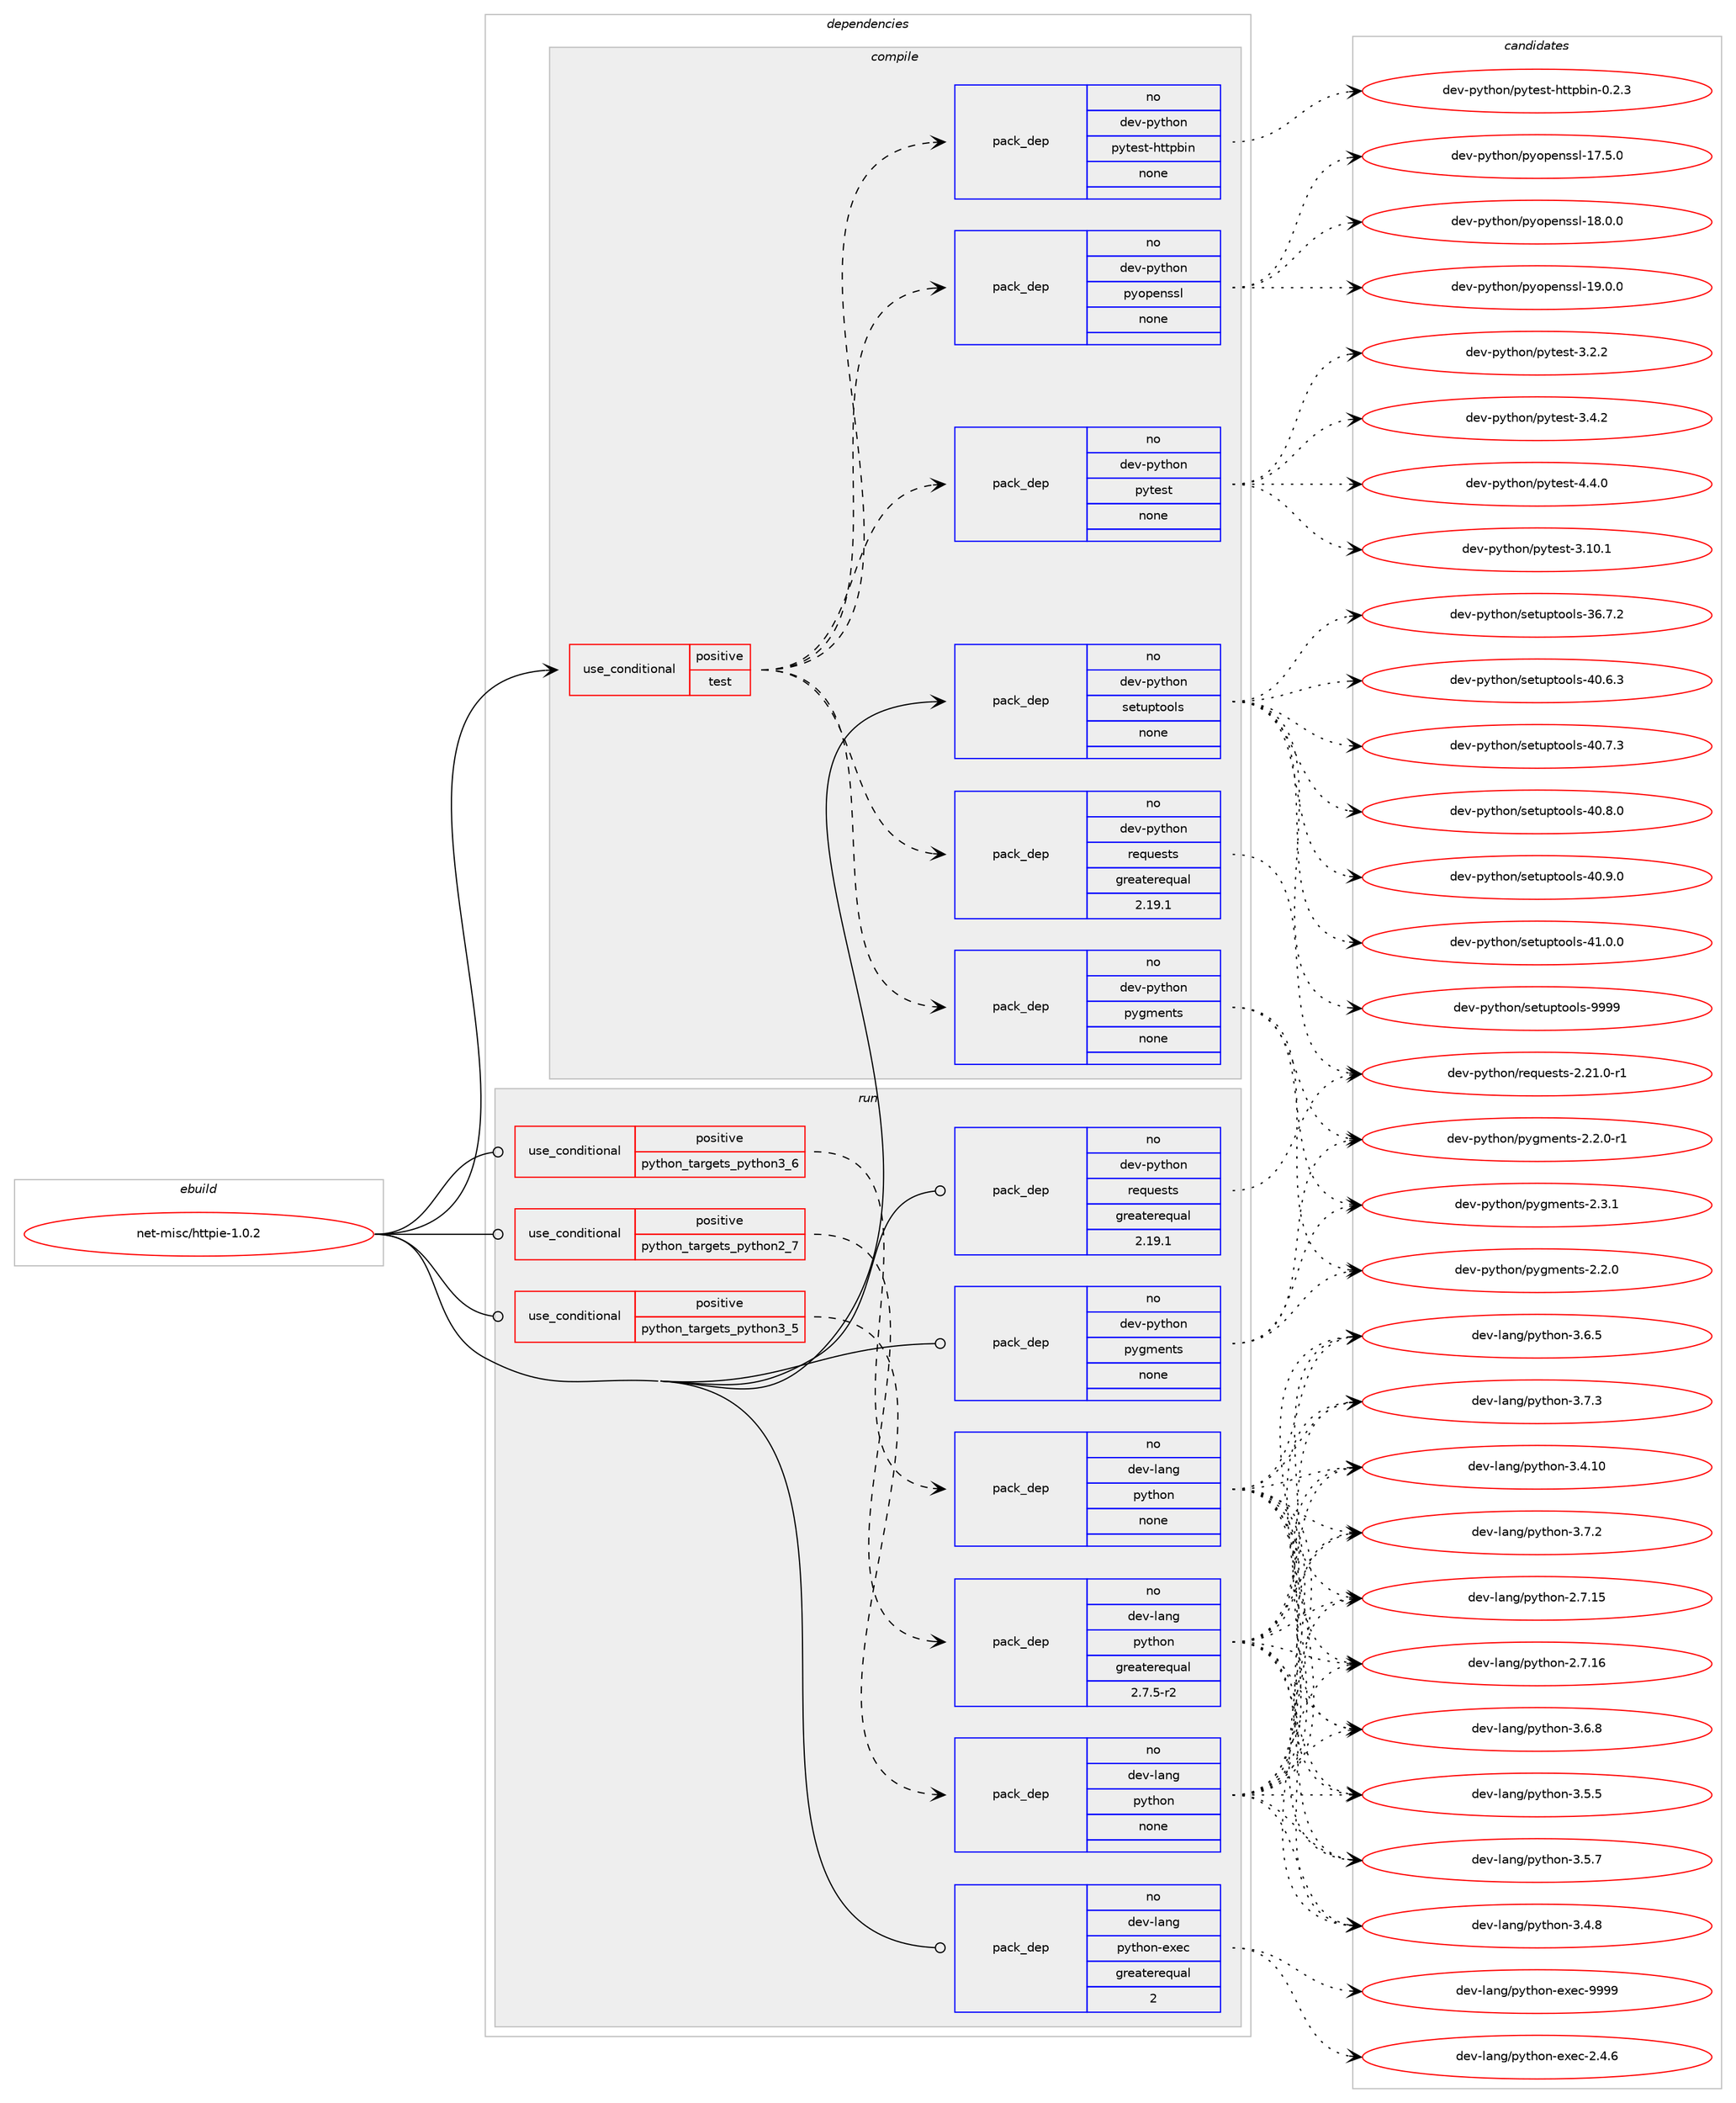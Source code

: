 digraph prolog {

# *************
# Graph options
# *************

newrank=true;
concentrate=true;
compound=true;
graph [rankdir=LR,fontname=Helvetica,fontsize=10,ranksep=1.5];#, ranksep=2.5, nodesep=0.2];
edge  [arrowhead=vee];
node  [fontname=Helvetica,fontsize=10];

# **********
# The ebuild
# **********

subgraph cluster_leftcol {
color=gray;
rank=same;
label=<<i>ebuild</i>>;
id [label="net-misc/httpie-1.0.2", color=red, width=4, href="../net-misc/httpie-1.0.2.svg"];
}

# ****************
# The dependencies
# ****************

subgraph cluster_midcol {
color=gray;
label=<<i>dependencies</i>>;
subgraph cluster_compile {
fillcolor="#eeeeee";
style=filled;
label=<<i>compile</i>>;
subgraph cond918 {
dependency3776 [label=<<TABLE BORDER="0" CELLBORDER="1" CELLSPACING="0" CELLPADDING="4"><TR><TD ROWSPAN="3" CELLPADDING="10">use_conditional</TD></TR><TR><TD>positive</TD></TR><TR><TD>test</TD></TR></TABLE>>, shape=none, color=red];
subgraph pack2800 {
dependency3777 [label=<<TABLE BORDER="0" CELLBORDER="1" CELLSPACING="0" CELLPADDING="4" WIDTH="220"><TR><TD ROWSPAN="6" CELLPADDING="30">pack_dep</TD></TR><TR><TD WIDTH="110">no</TD></TR><TR><TD>dev-python</TD></TR><TR><TD>pygments</TD></TR><TR><TD>none</TD></TR><TR><TD></TD></TR></TABLE>>, shape=none, color=blue];
}
dependency3776:e -> dependency3777:w [weight=20,style="dashed",arrowhead="vee"];
subgraph pack2801 {
dependency3778 [label=<<TABLE BORDER="0" CELLBORDER="1" CELLSPACING="0" CELLPADDING="4" WIDTH="220"><TR><TD ROWSPAN="6" CELLPADDING="30">pack_dep</TD></TR><TR><TD WIDTH="110">no</TD></TR><TR><TD>dev-python</TD></TR><TR><TD>requests</TD></TR><TR><TD>greaterequal</TD></TR><TR><TD>2.19.1</TD></TR></TABLE>>, shape=none, color=blue];
}
dependency3776:e -> dependency3778:w [weight=20,style="dashed",arrowhead="vee"];
subgraph pack2802 {
dependency3779 [label=<<TABLE BORDER="0" CELLBORDER="1" CELLSPACING="0" CELLPADDING="4" WIDTH="220"><TR><TD ROWSPAN="6" CELLPADDING="30">pack_dep</TD></TR><TR><TD WIDTH="110">no</TD></TR><TR><TD>dev-python</TD></TR><TR><TD>pyopenssl</TD></TR><TR><TD>none</TD></TR><TR><TD></TD></TR></TABLE>>, shape=none, color=blue];
}
dependency3776:e -> dependency3779:w [weight=20,style="dashed",arrowhead="vee"];
subgraph pack2803 {
dependency3780 [label=<<TABLE BORDER="0" CELLBORDER="1" CELLSPACING="0" CELLPADDING="4" WIDTH="220"><TR><TD ROWSPAN="6" CELLPADDING="30">pack_dep</TD></TR><TR><TD WIDTH="110">no</TD></TR><TR><TD>dev-python</TD></TR><TR><TD>pytest-httpbin</TD></TR><TR><TD>none</TD></TR><TR><TD></TD></TR></TABLE>>, shape=none, color=blue];
}
dependency3776:e -> dependency3780:w [weight=20,style="dashed",arrowhead="vee"];
subgraph pack2804 {
dependency3781 [label=<<TABLE BORDER="0" CELLBORDER="1" CELLSPACING="0" CELLPADDING="4" WIDTH="220"><TR><TD ROWSPAN="6" CELLPADDING="30">pack_dep</TD></TR><TR><TD WIDTH="110">no</TD></TR><TR><TD>dev-python</TD></TR><TR><TD>pytest</TD></TR><TR><TD>none</TD></TR><TR><TD></TD></TR></TABLE>>, shape=none, color=blue];
}
dependency3776:e -> dependency3781:w [weight=20,style="dashed",arrowhead="vee"];
}
id:e -> dependency3776:w [weight=20,style="solid",arrowhead="vee"];
subgraph pack2805 {
dependency3782 [label=<<TABLE BORDER="0" CELLBORDER="1" CELLSPACING="0" CELLPADDING="4" WIDTH="220"><TR><TD ROWSPAN="6" CELLPADDING="30">pack_dep</TD></TR><TR><TD WIDTH="110">no</TD></TR><TR><TD>dev-python</TD></TR><TR><TD>setuptools</TD></TR><TR><TD>none</TD></TR><TR><TD></TD></TR></TABLE>>, shape=none, color=blue];
}
id:e -> dependency3782:w [weight=20,style="solid",arrowhead="vee"];
}
subgraph cluster_compileandrun {
fillcolor="#eeeeee";
style=filled;
label=<<i>compile and run</i>>;
}
subgraph cluster_run {
fillcolor="#eeeeee";
style=filled;
label=<<i>run</i>>;
subgraph cond919 {
dependency3783 [label=<<TABLE BORDER="0" CELLBORDER="1" CELLSPACING="0" CELLPADDING="4"><TR><TD ROWSPAN="3" CELLPADDING="10">use_conditional</TD></TR><TR><TD>positive</TD></TR><TR><TD>python_targets_python2_7</TD></TR></TABLE>>, shape=none, color=red];
subgraph pack2806 {
dependency3784 [label=<<TABLE BORDER="0" CELLBORDER="1" CELLSPACING="0" CELLPADDING="4" WIDTH="220"><TR><TD ROWSPAN="6" CELLPADDING="30">pack_dep</TD></TR><TR><TD WIDTH="110">no</TD></TR><TR><TD>dev-lang</TD></TR><TR><TD>python</TD></TR><TR><TD>greaterequal</TD></TR><TR><TD>2.7.5-r2</TD></TR></TABLE>>, shape=none, color=blue];
}
dependency3783:e -> dependency3784:w [weight=20,style="dashed",arrowhead="vee"];
}
id:e -> dependency3783:w [weight=20,style="solid",arrowhead="odot"];
subgraph cond920 {
dependency3785 [label=<<TABLE BORDER="0" CELLBORDER="1" CELLSPACING="0" CELLPADDING="4"><TR><TD ROWSPAN="3" CELLPADDING="10">use_conditional</TD></TR><TR><TD>positive</TD></TR><TR><TD>python_targets_python3_5</TD></TR></TABLE>>, shape=none, color=red];
subgraph pack2807 {
dependency3786 [label=<<TABLE BORDER="0" CELLBORDER="1" CELLSPACING="0" CELLPADDING="4" WIDTH="220"><TR><TD ROWSPAN="6" CELLPADDING="30">pack_dep</TD></TR><TR><TD WIDTH="110">no</TD></TR><TR><TD>dev-lang</TD></TR><TR><TD>python</TD></TR><TR><TD>none</TD></TR><TR><TD></TD></TR></TABLE>>, shape=none, color=blue];
}
dependency3785:e -> dependency3786:w [weight=20,style="dashed",arrowhead="vee"];
}
id:e -> dependency3785:w [weight=20,style="solid",arrowhead="odot"];
subgraph cond921 {
dependency3787 [label=<<TABLE BORDER="0" CELLBORDER="1" CELLSPACING="0" CELLPADDING="4"><TR><TD ROWSPAN="3" CELLPADDING="10">use_conditional</TD></TR><TR><TD>positive</TD></TR><TR><TD>python_targets_python3_6</TD></TR></TABLE>>, shape=none, color=red];
subgraph pack2808 {
dependency3788 [label=<<TABLE BORDER="0" CELLBORDER="1" CELLSPACING="0" CELLPADDING="4" WIDTH="220"><TR><TD ROWSPAN="6" CELLPADDING="30">pack_dep</TD></TR><TR><TD WIDTH="110">no</TD></TR><TR><TD>dev-lang</TD></TR><TR><TD>python</TD></TR><TR><TD>none</TD></TR><TR><TD></TD></TR></TABLE>>, shape=none, color=blue];
}
dependency3787:e -> dependency3788:w [weight=20,style="dashed",arrowhead="vee"];
}
id:e -> dependency3787:w [weight=20,style="solid",arrowhead="odot"];
subgraph pack2809 {
dependency3789 [label=<<TABLE BORDER="0" CELLBORDER="1" CELLSPACING="0" CELLPADDING="4" WIDTH="220"><TR><TD ROWSPAN="6" CELLPADDING="30">pack_dep</TD></TR><TR><TD WIDTH="110">no</TD></TR><TR><TD>dev-lang</TD></TR><TR><TD>python-exec</TD></TR><TR><TD>greaterequal</TD></TR><TR><TD>2</TD></TR></TABLE>>, shape=none, color=blue];
}
id:e -> dependency3789:w [weight=20,style="solid",arrowhead="odot"];
subgraph pack2810 {
dependency3790 [label=<<TABLE BORDER="0" CELLBORDER="1" CELLSPACING="0" CELLPADDING="4" WIDTH="220"><TR><TD ROWSPAN="6" CELLPADDING="30">pack_dep</TD></TR><TR><TD WIDTH="110">no</TD></TR><TR><TD>dev-python</TD></TR><TR><TD>pygments</TD></TR><TR><TD>none</TD></TR><TR><TD></TD></TR></TABLE>>, shape=none, color=blue];
}
id:e -> dependency3790:w [weight=20,style="solid",arrowhead="odot"];
subgraph pack2811 {
dependency3791 [label=<<TABLE BORDER="0" CELLBORDER="1" CELLSPACING="0" CELLPADDING="4" WIDTH="220"><TR><TD ROWSPAN="6" CELLPADDING="30">pack_dep</TD></TR><TR><TD WIDTH="110">no</TD></TR><TR><TD>dev-python</TD></TR><TR><TD>requests</TD></TR><TR><TD>greaterequal</TD></TR><TR><TD>2.19.1</TD></TR></TABLE>>, shape=none, color=blue];
}
id:e -> dependency3791:w [weight=20,style="solid",arrowhead="odot"];
}
}

# **************
# The candidates
# **************

subgraph cluster_choices {
rank=same;
color=gray;
label=<<i>candidates</i>>;

subgraph choice2800 {
color=black;
nodesep=1;
choice1001011184511212111610411111047112121103109101110116115455046504648 [label="dev-python/pygments-2.2.0", color=red, width=4,href="../dev-python/pygments-2.2.0.svg"];
choice10010111845112121116104111110471121211031091011101161154550465046484511449 [label="dev-python/pygments-2.2.0-r1", color=red, width=4,href="../dev-python/pygments-2.2.0-r1.svg"];
choice1001011184511212111610411111047112121103109101110116115455046514649 [label="dev-python/pygments-2.3.1", color=red, width=4,href="../dev-python/pygments-2.3.1.svg"];
dependency3777:e -> choice1001011184511212111610411111047112121103109101110116115455046504648:w [style=dotted,weight="100"];
dependency3777:e -> choice10010111845112121116104111110471121211031091011101161154550465046484511449:w [style=dotted,weight="100"];
dependency3777:e -> choice1001011184511212111610411111047112121103109101110116115455046514649:w [style=dotted,weight="100"];
}
subgraph choice2801 {
color=black;
nodesep=1;
choice1001011184511212111610411111047114101113117101115116115455046504946484511449 [label="dev-python/requests-2.21.0-r1", color=red, width=4,href="../dev-python/requests-2.21.0-r1.svg"];
dependency3778:e -> choice1001011184511212111610411111047114101113117101115116115455046504946484511449:w [style=dotted,weight="100"];
}
subgraph choice2802 {
color=black;
nodesep=1;
choice100101118451121211161041111104711212111111210111011511510845495546534648 [label="dev-python/pyopenssl-17.5.0", color=red, width=4,href="../dev-python/pyopenssl-17.5.0.svg"];
choice100101118451121211161041111104711212111111210111011511510845495646484648 [label="dev-python/pyopenssl-18.0.0", color=red, width=4,href="../dev-python/pyopenssl-18.0.0.svg"];
choice100101118451121211161041111104711212111111210111011511510845495746484648 [label="dev-python/pyopenssl-19.0.0", color=red, width=4,href="../dev-python/pyopenssl-19.0.0.svg"];
dependency3779:e -> choice100101118451121211161041111104711212111111210111011511510845495546534648:w [style=dotted,weight="100"];
dependency3779:e -> choice100101118451121211161041111104711212111111210111011511510845495646484648:w [style=dotted,weight="100"];
dependency3779:e -> choice100101118451121211161041111104711212111111210111011511510845495746484648:w [style=dotted,weight="100"];
}
subgraph choice2803 {
color=black;
nodesep=1;
choice10010111845112121116104111110471121211161011151164510411611611298105110454846504651 [label="dev-python/pytest-httpbin-0.2.3", color=red, width=4,href="../dev-python/pytest-httpbin-0.2.3.svg"];
dependency3780:e -> choice10010111845112121116104111110471121211161011151164510411611611298105110454846504651:w [style=dotted,weight="100"];
}
subgraph choice2804 {
color=black;
nodesep=1;
choice100101118451121211161041111104711212111610111511645514649484649 [label="dev-python/pytest-3.10.1", color=red, width=4,href="../dev-python/pytest-3.10.1.svg"];
choice1001011184511212111610411111047112121116101115116455146504650 [label="dev-python/pytest-3.2.2", color=red, width=4,href="../dev-python/pytest-3.2.2.svg"];
choice1001011184511212111610411111047112121116101115116455146524650 [label="dev-python/pytest-3.4.2", color=red, width=4,href="../dev-python/pytest-3.4.2.svg"];
choice1001011184511212111610411111047112121116101115116455246524648 [label="dev-python/pytest-4.4.0", color=red, width=4,href="../dev-python/pytest-4.4.0.svg"];
dependency3781:e -> choice100101118451121211161041111104711212111610111511645514649484649:w [style=dotted,weight="100"];
dependency3781:e -> choice1001011184511212111610411111047112121116101115116455146504650:w [style=dotted,weight="100"];
dependency3781:e -> choice1001011184511212111610411111047112121116101115116455146524650:w [style=dotted,weight="100"];
dependency3781:e -> choice1001011184511212111610411111047112121116101115116455246524648:w [style=dotted,weight="100"];
}
subgraph choice2805 {
color=black;
nodesep=1;
choice100101118451121211161041111104711510111611711211611111110811545515446554650 [label="dev-python/setuptools-36.7.2", color=red, width=4,href="../dev-python/setuptools-36.7.2.svg"];
choice100101118451121211161041111104711510111611711211611111110811545524846544651 [label="dev-python/setuptools-40.6.3", color=red, width=4,href="../dev-python/setuptools-40.6.3.svg"];
choice100101118451121211161041111104711510111611711211611111110811545524846554651 [label="dev-python/setuptools-40.7.3", color=red, width=4,href="../dev-python/setuptools-40.7.3.svg"];
choice100101118451121211161041111104711510111611711211611111110811545524846564648 [label="dev-python/setuptools-40.8.0", color=red, width=4,href="../dev-python/setuptools-40.8.0.svg"];
choice100101118451121211161041111104711510111611711211611111110811545524846574648 [label="dev-python/setuptools-40.9.0", color=red, width=4,href="../dev-python/setuptools-40.9.0.svg"];
choice100101118451121211161041111104711510111611711211611111110811545524946484648 [label="dev-python/setuptools-41.0.0", color=red, width=4,href="../dev-python/setuptools-41.0.0.svg"];
choice10010111845112121116104111110471151011161171121161111111081154557575757 [label="dev-python/setuptools-9999", color=red, width=4,href="../dev-python/setuptools-9999.svg"];
dependency3782:e -> choice100101118451121211161041111104711510111611711211611111110811545515446554650:w [style=dotted,weight="100"];
dependency3782:e -> choice100101118451121211161041111104711510111611711211611111110811545524846544651:w [style=dotted,weight="100"];
dependency3782:e -> choice100101118451121211161041111104711510111611711211611111110811545524846554651:w [style=dotted,weight="100"];
dependency3782:e -> choice100101118451121211161041111104711510111611711211611111110811545524846564648:w [style=dotted,weight="100"];
dependency3782:e -> choice100101118451121211161041111104711510111611711211611111110811545524846574648:w [style=dotted,weight="100"];
dependency3782:e -> choice100101118451121211161041111104711510111611711211611111110811545524946484648:w [style=dotted,weight="100"];
dependency3782:e -> choice10010111845112121116104111110471151011161171121161111111081154557575757:w [style=dotted,weight="100"];
}
subgraph choice2806 {
color=black;
nodesep=1;
choice10010111845108971101034711212111610411111045504655464953 [label="dev-lang/python-2.7.15", color=red, width=4,href="../dev-lang/python-2.7.15.svg"];
choice10010111845108971101034711212111610411111045504655464954 [label="dev-lang/python-2.7.16", color=red, width=4,href="../dev-lang/python-2.7.16.svg"];
choice10010111845108971101034711212111610411111045514652464948 [label="dev-lang/python-3.4.10", color=red, width=4,href="../dev-lang/python-3.4.10.svg"];
choice100101118451089711010347112121116104111110455146524656 [label="dev-lang/python-3.4.8", color=red, width=4,href="../dev-lang/python-3.4.8.svg"];
choice100101118451089711010347112121116104111110455146534653 [label="dev-lang/python-3.5.5", color=red, width=4,href="../dev-lang/python-3.5.5.svg"];
choice100101118451089711010347112121116104111110455146534655 [label="dev-lang/python-3.5.7", color=red, width=4,href="../dev-lang/python-3.5.7.svg"];
choice100101118451089711010347112121116104111110455146544653 [label="dev-lang/python-3.6.5", color=red, width=4,href="../dev-lang/python-3.6.5.svg"];
choice100101118451089711010347112121116104111110455146544656 [label="dev-lang/python-3.6.8", color=red, width=4,href="../dev-lang/python-3.6.8.svg"];
choice100101118451089711010347112121116104111110455146554650 [label="dev-lang/python-3.7.2", color=red, width=4,href="../dev-lang/python-3.7.2.svg"];
choice100101118451089711010347112121116104111110455146554651 [label="dev-lang/python-3.7.3", color=red, width=4,href="../dev-lang/python-3.7.3.svg"];
dependency3784:e -> choice10010111845108971101034711212111610411111045504655464953:w [style=dotted,weight="100"];
dependency3784:e -> choice10010111845108971101034711212111610411111045504655464954:w [style=dotted,weight="100"];
dependency3784:e -> choice10010111845108971101034711212111610411111045514652464948:w [style=dotted,weight="100"];
dependency3784:e -> choice100101118451089711010347112121116104111110455146524656:w [style=dotted,weight="100"];
dependency3784:e -> choice100101118451089711010347112121116104111110455146534653:w [style=dotted,weight="100"];
dependency3784:e -> choice100101118451089711010347112121116104111110455146534655:w [style=dotted,weight="100"];
dependency3784:e -> choice100101118451089711010347112121116104111110455146544653:w [style=dotted,weight="100"];
dependency3784:e -> choice100101118451089711010347112121116104111110455146544656:w [style=dotted,weight="100"];
dependency3784:e -> choice100101118451089711010347112121116104111110455146554650:w [style=dotted,weight="100"];
dependency3784:e -> choice100101118451089711010347112121116104111110455146554651:w [style=dotted,weight="100"];
}
subgraph choice2807 {
color=black;
nodesep=1;
choice10010111845108971101034711212111610411111045504655464953 [label="dev-lang/python-2.7.15", color=red, width=4,href="../dev-lang/python-2.7.15.svg"];
choice10010111845108971101034711212111610411111045504655464954 [label="dev-lang/python-2.7.16", color=red, width=4,href="../dev-lang/python-2.7.16.svg"];
choice10010111845108971101034711212111610411111045514652464948 [label="dev-lang/python-3.4.10", color=red, width=4,href="../dev-lang/python-3.4.10.svg"];
choice100101118451089711010347112121116104111110455146524656 [label="dev-lang/python-3.4.8", color=red, width=4,href="../dev-lang/python-3.4.8.svg"];
choice100101118451089711010347112121116104111110455146534653 [label="dev-lang/python-3.5.5", color=red, width=4,href="../dev-lang/python-3.5.5.svg"];
choice100101118451089711010347112121116104111110455146534655 [label="dev-lang/python-3.5.7", color=red, width=4,href="../dev-lang/python-3.5.7.svg"];
choice100101118451089711010347112121116104111110455146544653 [label="dev-lang/python-3.6.5", color=red, width=4,href="../dev-lang/python-3.6.5.svg"];
choice100101118451089711010347112121116104111110455146544656 [label="dev-lang/python-3.6.8", color=red, width=4,href="../dev-lang/python-3.6.8.svg"];
choice100101118451089711010347112121116104111110455146554650 [label="dev-lang/python-3.7.2", color=red, width=4,href="../dev-lang/python-3.7.2.svg"];
choice100101118451089711010347112121116104111110455146554651 [label="dev-lang/python-3.7.3", color=red, width=4,href="../dev-lang/python-3.7.3.svg"];
dependency3786:e -> choice10010111845108971101034711212111610411111045504655464953:w [style=dotted,weight="100"];
dependency3786:e -> choice10010111845108971101034711212111610411111045504655464954:w [style=dotted,weight="100"];
dependency3786:e -> choice10010111845108971101034711212111610411111045514652464948:w [style=dotted,weight="100"];
dependency3786:e -> choice100101118451089711010347112121116104111110455146524656:w [style=dotted,weight="100"];
dependency3786:e -> choice100101118451089711010347112121116104111110455146534653:w [style=dotted,weight="100"];
dependency3786:e -> choice100101118451089711010347112121116104111110455146534655:w [style=dotted,weight="100"];
dependency3786:e -> choice100101118451089711010347112121116104111110455146544653:w [style=dotted,weight="100"];
dependency3786:e -> choice100101118451089711010347112121116104111110455146544656:w [style=dotted,weight="100"];
dependency3786:e -> choice100101118451089711010347112121116104111110455146554650:w [style=dotted,weight="100"];
dependency3786:e -> choice100101118451089711010347112121116104111110455146554651:w [style=dotted,weight="100"];
}
subgraph choice2808 {
color=black;
nodesep=1;
choice10010111845108971101034711212111610411111045504655464953 [label="dev-lang/python-2.7.15", color=red, width=4,href="../dev-lang/python-2.7.15.svg"];
choice10010111845108971101034711212111610411111045504655464954 [label="dev-lang/python-2.7.16", color=red, width=4,href="../dev-lang/python-2.7.16.svg"];
choice10010111845108971101034711212111610411111045514652464948 [label="dev-lang/python-3.4.10", color=red, width=4,href="../dev-lang/python-3.4.10.svg"];
choice100101118451089711010347112121116104111110455146524656 [label="dev-lang/python-3.4.8", color=red, width=4,href="../dev-lang/python-3.4.8.svg"];
choice100101118451089711010347112121116104111110455146534653 [label="dev-lang/python-3.5.5", color=red, width=4,href="../dev-lang/python-3.5.5.svg"];
choice100101118451089711010347112121116104111110455146534655 [label="dev-lang/python-3.5.7", color=red, width=4,href="../dev-lang/python-3.5.7.svg"];
choice100101118451089711010347112121116104111110455146544653 [label="dev-lang/python-3.6.5", color=red, width=4,href="../dev-lang/python-3.6.5.svg"];
choice100101118451089711010347112121116104111110455146544656 [label="dev-lang/python-3.6.8", color=red, width=4,href="../dev-lang/python-3.6.8.svg"];
choice100101118451089711010347112121116104111110455146554650 [label="dev-lang/python-3.7.2", color=red, width=4,href="../dev-lang/python-3.7.2.svg"];
choice100101118451089711010347112121116104111110455146554651 [label="dev-lang/python-3.7.3", color=red, width=4,href="../dev-lang/python-3.7.3.svg"];
dependency3788:e -> choice10010111845108971101034711212111610411111045504655464953:w [style=dotted,weight="100"];
dependency3788:e -> choice10010111845108971101034711212111610411111045504655464954:w [style=dotted,weight="100"];
dependency3788:e -> choice10010111845108971101034711212111610411111045514652464948:w [style=dotted,weight="100"];
dependency3788:e -> choice100101118451089711010347112121116104111110455146524656:w [style=dotted,weight="100"];
dependency3788:e -> choice100101118451089711010347112121116104111110455146534653:w [style=dotted,weight="100"];
dependency3788:e -> choice100101118451089711010347112121116104111110455146534655:w [style=dotted,weight="100"];
dependency3788:e -> choice100101118451089711010347112121116104111110455146544653:w [style=dotted,weight="100"];
dependency3788:e -> choice100101118451089711010347112121116104111110455146544656:w [style=dotted,weight="100"];
dependency3788:e -> choice100101118451089711010347112121116104111110455146554650:w [style=dotted,weight="100"];
dependency3788:e -> choice100101118451089711010347112121116104111110455146554651:w [style=dotted,weight="100"];
}
subgraph choice2809 {
color=black;
nodesep=1;
choice1001011184510897110103471121211161041111104510112010199455046524654 [label="dev-lang/python-exec-2.4.6", color=red, width=4,href="../dev-lang/python-exec-2.4.6.svg"];
choice10010111845108971101034711212111610411111045101120101994557575757 [label="dev-lang/python-exec-9999", color=red, width=4,href="../dev-lang/python-exec-9999.svg"];
dependency3789:e -> choice1001011184510897110103471121211161041111104510112010199455046524654:w [style=dotted,weight="100"];
dependency3789:e -> choice10010111845108971101034711212111610411111045101120101994557575757:w [style=dotted,weight="100"];
}
subgraph choice2810 {
color=black;
nodesep=1;
choice1001011184511212111610411111047112121103109101110116115455046504648 [label="dev-python/pygments-2.2.0", color=red, width=4,href="../dev-python/pygments-2.2.0.svg"];
choice10010111845112121116104111110471121211031091011101161154550465046484511449 [label="dev-python/pygments-2.2.0-r1", color=red, width=4,href="../dev-python/pygments-2.2.0-r1.svg"];
choice1001011184511212111610411111047112121103109101110116115455046514649 [label="dev-python/pygments-2.3.1", color=red, width=4,href="../dev-python/pygments-2.3.1.svg"];
dependency3790:e -> choice1001011184511212111610411111047112121103109101110116115455046504648:w [style=dotted,weight="100"];
dependency3790:e -> choice10010111845112121116104111110471121211031091011101161154550465046484511449:w [style=dotted,weight="100"];
dependency3790:e -> choice1001011184511212111610411111047112121103109101110116115455046514649:w [style=dotted,weight="100"];
}
subgraph choice2811 {
color=black;
nodesep=1;
choice1001011184511212111610411111047114101113117101115116115455046504946484511449 [label="dev-python/requests-2.21.0-r1", color=red, width=4,href="../dev-python/requests-2.21.0-r1.svg"];
dependency3791:e -> choice1001011184511212111610411111047114101113117101115116115455046504946484511449:w [style=dotted,weight="100"];
}
}

}
